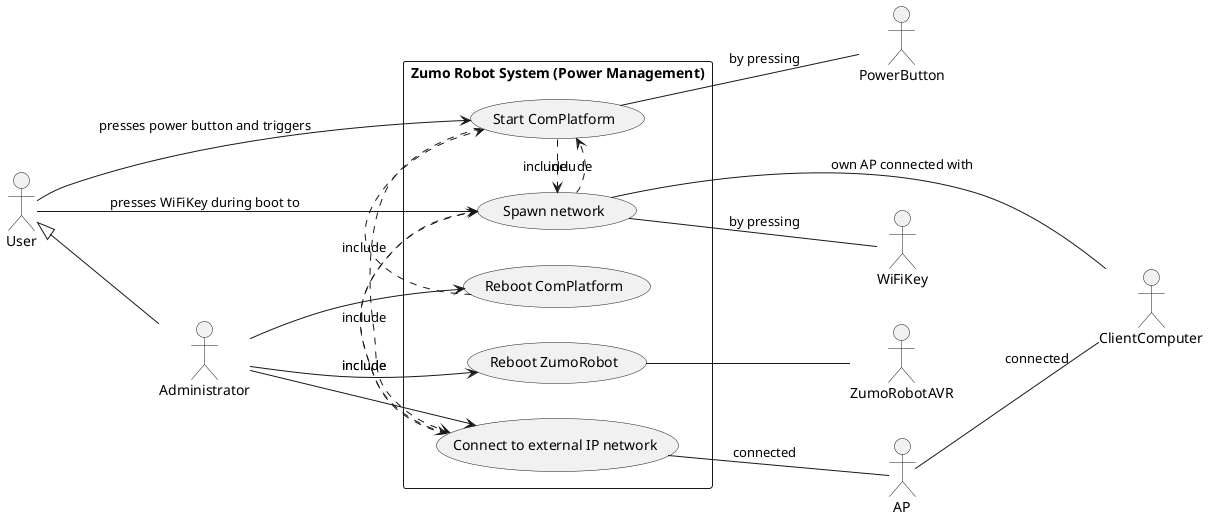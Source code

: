 @startuml
left to right direction

' Define the actors
actor Administrator
actor ZumoRobotAVR
actor PowerButton

' Define the inheritance between base and specialized users
User <|-- Administrator

' Define the system border
rectangle "Zumo Robot System (Power Management)" {
 
 ' Define the use cases
 usecase "Start ComPlatform" as activate
 usecase "Reboot ZumoRobot" as rebootRobot
 usecase "Reboot ComPlatform" as rebootCom
 usecase "Spawn network" as spawn
 usecase "Connect to external IP network" as extConn

 ' Define the include relationships
 activate .> spawn : include
 activate .> extConn: include
 spawn .> extConn : include
 spawn .> activate : include
 extConn .> spawn : include
 rebootCom .> activate: include

 ' Define the primary actor usecase relationships
 User --> activate : "presses power button and triggers"
 User --> spawn : "presses WiFiKey during boot to"
 Administrator --> extConn
 Administrator --> rebootRobot
 Administrator --> rebootCom
}

' Define the secondary actor use-case relationships
 rebootRobot -- ZumoRobotAVR 
 spawn -- WiFiKey  : "by pressing"
 spawn -- ClientComputer : "own AP connected with"
 activate -- PowerButton : "by pressing"
 extConn -- AP : connected
 AP -- ClientComputer : connected
@enduml